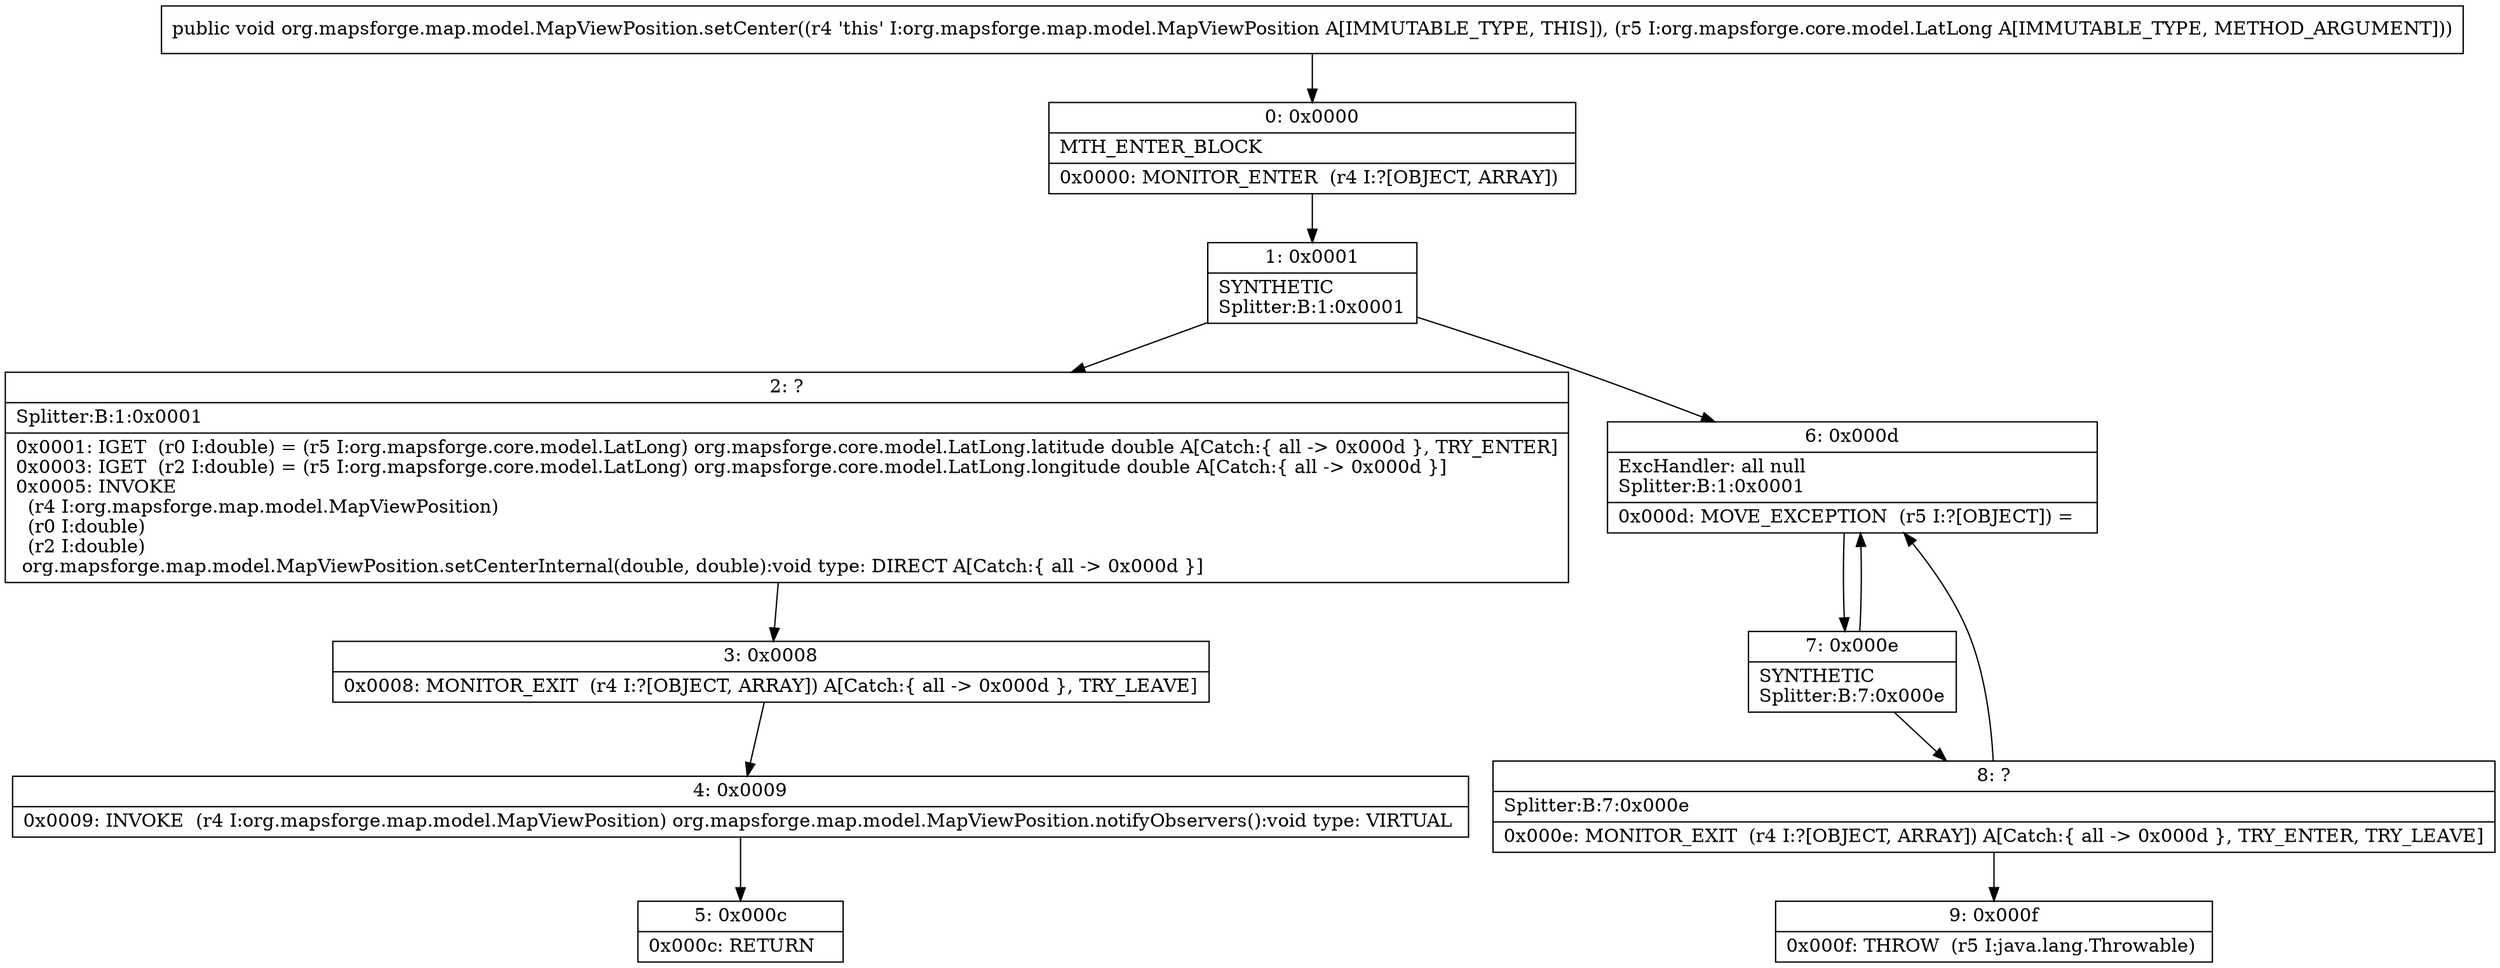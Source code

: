 digraph "CFG fororg.mapsforge.map.model.MapViewPosition.setCenter(Lorg\/mapsforge\/core\/model\/LatLong;)V" {
Node_0 [shape=record,label="{0\:\ 0x0000|MTH_ENTER_BLOCK\l|0x0000: MONITOR_ENTER  (r4 I:?[OBJECT, ARRAY]) \l}"];
Node_1 [shape=record,label="{1\:\ 0x0001|SYNTHETIC\lSplitter:B:1:0x0001\l}"];
Node_2 [shape=record,label="{2\:\ ?|Splitter:B:1:0x0001\l|0x0001: IGET  (r0 I:double) = (r5 I:org.mapsforge.core.model.LatLong) org.mapsforge.core.model.LatLong.latitude double A[Catch:\{ all \-\> 0x000d \}, TRY_ENTER]\l0x0003: IGET  (r2 I:double) = (r5 I:org.mapsforge.core.model.LatLong) org.mapsforge.core.model.LatLong.longitude double A[Catch:\{ all \-\> 0x000d \}]\l0x0005: INVOKE  \l  (r4 I:org.mapsforge.map.model.MapViewPosition)\l  (r0 I:double)\l  (r2 I:double)\l org.mapsforge.map.model.MapViewPosition.setCenterInternal(double, double):void type: DIRECT A[Catch:\{ all \-\> 0x000d \}]\l}"];
Node_3 [shape=record,label="{3\:\ 0x0008|0x0008: MONITOR_EXIT  (r4 I:?[OBJECT, ARRAY]) A[Catch:\{ all \-\> 0x000d \}, TRY_LEAVE]\l}"];
Node_4 [shape=record,label="{4\:\ 0x0009|0x0009: INVOKE  (r4 I:org.mapsforge.map.model.MapViewPosition) org.mapsforge.map.model.MapViewPosition.notifyObservers():void type: VIRTUAL \l}"];
Node_5 [shape=record,label="{5\:\ 0x000c|0x000c: RETURN   \l}"];
Node_6 [shape=record,label="{6\:\ 0x000d|ExcHandler: all null\lSplitter:B:1:0x0001\l|0x000d: MOVE_EXCEPTION  (r5 I:?[OBJECT]) =  \l}"];
Node_7 [shape=record,label="{7\:\ 0x000e|SYNTHETIC\lSplitter:B:7:0x000e\l}"];
Node_8 [shape=record,label="{8\:\ ?|Splitter:B:7:0x000e\l|0x000e: MONITOR_EXIT  (r4 I:?[OBJECT, ARRAY]) A[Catch:\{ all \-\> 0x000d \}, TRY_ENTER, TRY_LEAVE]\l}"];
Node_9 [shape=record,label="{9\:\ 0x000f|0x000f: THROW  (r5 I:java.lang.Throwable) \l}"];
MethodNode[shape=record,label="{public void org.mapsforge.map.model.MapViewPosition.setCenter((r4 'this' I:org.mapsforge.map.model.MapViewPosition A[IMMUTABLE_TYPE, THIS]), (r5 I:org.mapsforge.core.model.LatLong A[IMMUTABLE_TYPE, METHOD_ARGUMENT])) }"];
MethodNode -> Node_0;
Node_0 -> Node_1;
Node_1 -> Node_2;
Node_1 -> Node_6;
Node_2 -> Node_3;
Node_3 -> Node_4;
Node_4 -> Node_5;
Node_6 -> Node_7;
Node_7 -> Node_8;
Node_7 -> Node_6;
Node_8 -> Node_9;
Node_8 -> Node_6;
}

